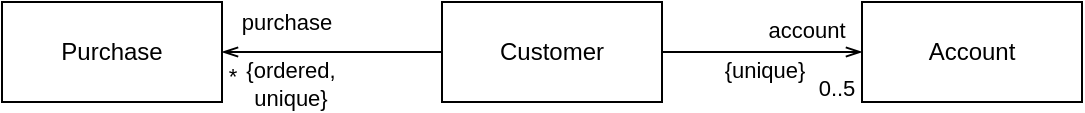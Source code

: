<mxfile version="21.6.5" type="device">
  <diagram name="Page-1" id="5SvmHuKXJBpUvMMgy40t">
    <mxGraphModel dx="880" dy="511" grid="1" gridSize="10" guides="1" tooltips="1" connect="1" arrows="1" fold="1" page="1" pageScale="1" pageWidth="1169" pageHeight="827" math="0" shadow="0">
      <root>
        <mxCell id="0" />
        <mxCell id="1" parent="0" />
        <mxCell id="BV5hf1cZSZyRzrNl-DUj-1" value="Purchase" style="html=1;whiteSpace=wrap;" vertex="1" parent="1">
          <mxGeometry width="110" height="50" as="geometry" />
        </mxCell>
        <mxCell id="BV5hf1cZSZyRzrNl-DUj-4" style="edgeStyle=orthogonalEdgeStyle;rounded=0;orthogonalLoop=1;jettySize=auto;html=1;exitX=0;exitY=0.5;exitDx=0;exitDy=0;entryX=1;entryY=0.5;entryDx=0;entryDy=0;endArrow=openThin;endFill=0;" edge="1" parent="1" source="BV5hf1cZSZyRzrNl-DUj-2" target="BV5hf1cZSZyRzrNl-DUj-1">
          <mxGeometry relative="1" as="geometry" />
        </mxCell>
        <mxCell id="BV5hf1cZSZyRzrNl-DUj-7" value="purchase" style="edgeLabel;html=1;align=center;verticalAlign=middle;resizable=0;points=[];" vertex="1" connectable="0" parent="BV5hf1cZSZyRzrNl-DUj-4">
          <mxGeometry x="0.667" y="-2" relative="1" as="geometry">
            <mxPoint x="13" y="-13" as="offset" />
          </mxGeometry>
        </mxCell>
        <mxCell id="BV5hf1cZSZyRzrNl-DUj-8" value="*" style="edgeLabel;html=1;align=center;verticalAlign=middle;resizable=0;points=[];" vertex="1" connectable="0" parent="BV5hf1cZSZyRzrNl-DUj-4">
          <mxGeometry x="0.821" y="1" relative="1" as="geometry">
            <mxPoint x="-5" y="11" as="offset" />
          </mxGeometry>
        </mxCell>
        <mxCell id="BV5hf1cZSZyRzrNl-DUj-9" value="{ordered,&lt;br&gt;unique}" style="edgeLabel;html=1;align=center;verticalAlign=middle;resizable=0;points=[];" vertex="1" connectable="0" parent="BV5hf1cZSZyRzrNl-DUj-4">
          <mxGeometry x="0.579" y="1" relative="1" as="geometry">
            <mxPoint x="11" y="15" as="offset" />
          </mxGeometry>
        </mxCell>
        <mxCell id="BV5hf1cZSZyRzrNl-DUj-5" style="edgeStyle=orthogonalEdgeStyle;rounded=0;orthogonalLoop=1;jettySize=auto;html=1;exitX=1;exitY=0.5;exitDx=0;exitDy=0;entryX=0;entryY=0.5;entryDx=0;entryDy=0;endArrow=openThin;endFill=0;" edge="1" parent="1" source="BV5hf1cZSZyRzrNl-DUj-2" target="BV5hf1cZSZyRzrNl-DUj-3">
          <mxGeometry relative="1" as="geometry" />
        </mxCell>
        <mxCell id="BV5hf1cZSZyRzrNl-DUj-10" value="account" style="edgeLabel;html=1;align=center;verticalAlign=middle;resizable=0;points=[];" vertex="1" connectable="0" parent="BV5hf1cZSZyRzrNl-DUj-5">
          <mxGeometry x="0.4" y="2" relative="1" as="geometry">
            <mxPoint x="2" y="-9" as="offset" />
          </mxGeometry>
        </mxCell>
        <mxCell id="BV5hf1cZSZyRzrNl-DUj-11" value="{unique}" style="edgeLabel;html=1;align=center;verticalAlign=middle;resizable=0;points=[];" vertex="1" connectable="0" parent="BV5hf1cZSZyRzrNl-DUj-5">
          <mxGeometry x="0.06" y="-2" relative="1" as="geometry">
            <mxPoint x="-2" y="7" as="offset" />
          </mxGeometry>
        </mxCell>
        <mxCell id="BV5hf1cZSZyRzrNl-DUj-12" value="0..5" style="edgeLabel;html=1;align=center;verticalAlign=middle;resizable=0;points=[];" vertex="1" connectable="0" parent="BV5hf1cZSZyRzrNl-DUj-5">
          <mxGeometry x="0.64" y="-2" relative="1" as="geometry">
            <mxPoint x="5" y="16" as="offset" />
          </mxGeometry>
        </mxCell>
        <mxCell id="BV5hf1cZSZyRzrNl-DUj-2" value="Customer" style="html=1;whiteSpace=wrap;" vertex="1" parent="1">
          <mxGeometry x="220" width="110" height="50" as="geometry" />
        </mxCell>
        <mxCell id="BV5hf1cZSZyRzrNl-DUj-3" value="Account" style="html=1;whiteSpace=wrap;" vertex="1" parent="1">
          <mxGeometry x="430" width="110" height="50" as="geometry" />
        </mxCell>
      </root>
    </mxGraphModel>
  </diagram>
</mxfile>
